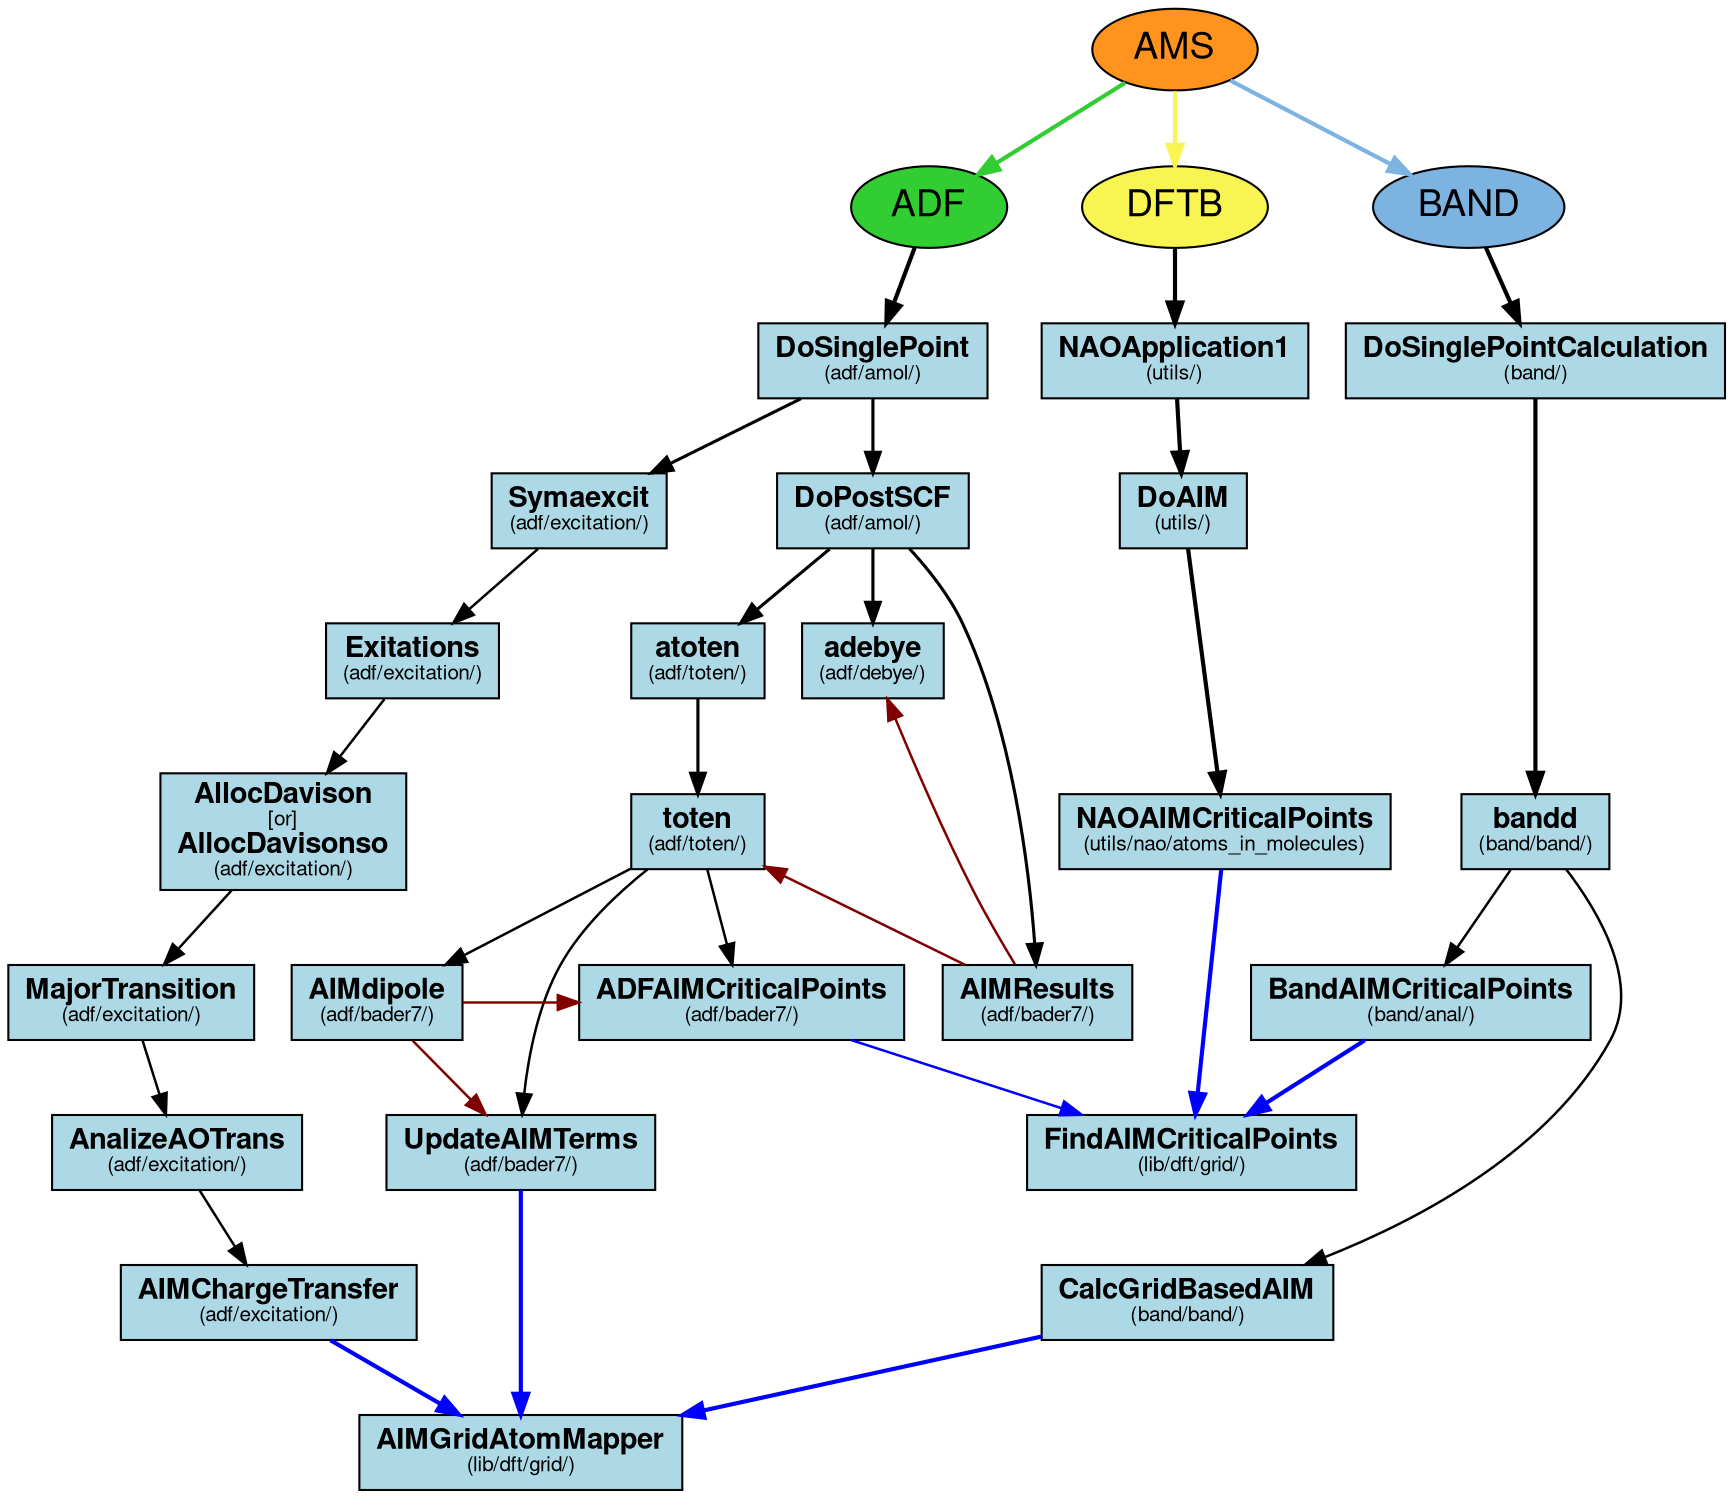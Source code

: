 digraph scmqtaimgraph {
  fontname="Helvetica,Arial,sans-serif"
  node [fontname="Helvetica,Arial,sans-serif"]
  edge [fontname="Helvetica,Arial,sans-serif"]
  //splines=curved
  rankdir=TB

  // Style for main node AMS (ADF, BAND, DFTB)
  "AMS" [shape=ellipse, style=filled, fillcolor="#ff931e", fontcolor="#000000", fontsize=18, fontweight=bold]
  "ADF" [shape=ellipse, style=filled, fillcolor="#32CD32", fontcolor="#000000", fontsize=18, fontweight=bold]
  "BAND" [shape=ellipse, style=filled, fillcolor="#7cb3e1", fontcolor="#000000", fontsize=18, fontweight=bold]
  "DFTB" [shape=ellipse, style=filled, fillcolor="#f8f552", fontcolor="#000000", fontsize=18, fontweight=bold]

  // Style for subroutines with bold names and smaller directory text
  node [shape=box, style=filled, fillcolor="#ADD8E6", fontcolor="#000000"]

  // Main nodes [ADF]
  "DoSinglePoint" [label=<<b>DoSinglePoint</b><br/><font point-size="10">(adf/amol/)</font>>]
  "DoPostSCF" [label=<<b>DoPostSCF</b><br/><font point-size="10">(adf/amol/)</font>>]
  "Symaexcit" [label=<<b>Symaexcit</b><br/><font point-size="10">(adf/excitation/)</font>>]
  
  // Main nodes [BAND and DFTB]
  "DoSinglePointCalculation" [label=<<b>DoSinglePointCalculation</b><br/><font point-size="10">(band/)</font>>]
  "NAOApplication1" [label=<<b>NAOApplication1</b><br/><font point-size="10">(utils/)</font>>]

  // Subroutines [BAND]
  "bandd" [label=<<b>bandd</b><br/><font point-size="10">(band/band/)</font>>]
  "CalcGridBasedAIM" [label=<<b>CalcGridBasedAIM</b><br/><font point-size="10">(band/band/)</font>>]
  "BandAIMCriticalPoints" [label=<<b>BandAIMCriticalPoints</b><br/><font point-size="10">(band/anal/)</font>>]

  // Subroutines [DFTB]
  "DoAIM" [label=<<b>DoAIM</b><br/><font point-size="10">(utils/)</font>>]
  "NAOAIMCriticalPoints" [label=<<b>NAOAIMCriticalPoints</b><br/><font point-size="10">(utils/nao/atoms_in_molecules)</font>>]

  // Main AIM Modules used by they three
  "FindAIMCriticalPoints" [label=<<b>FindAIMCriticalPoints</b><br/><font point-size="10">(lib/dft/grid/)</font>>]
  "AIMGridAtomMapper" [label=<<b>AIMGridAtomMapper</b><br/><font point-size="10">(lib/dft/grid/)</font>>]

  // Ground state calculations [ADF]
  "toten" [label=<<b>toten</b><br/><font point-size="10">(adf/toten/)</font>>]
  "atoten" [label=<<b>atoten</b><br/><font point-size="10">(adf/toten/)</font>>]
  "adebye" [label=<<b>adebye</b><br/><font point-size="10">(adf/debye/)</font>>]
  "ADFAIMCriticalPoints" [label=<<b>ADFAIMCriticalPoints</b><br/><font point-size="10">(adf/bader7/)</font>>]
  "UpdateAIMTerms" [label=<<b>UpdateAIMTerms</b><br/><font point-size="10">(adf/bader7/)</font>>]
  
  // Horizontal alignment for nodes
  //{rank=same; 
  //  "atoten" [label=<<b>atoten</b><br/><font point-size="10">(adf/toten/)</font>>]
  //  "adebye" [label=<<b>adebye</b><br/><font point-size="10">(adf/debye/)</font>>]
  //}
  //{rank=same; 
  //  "ADFAIMCriticalPoints" [label=<<b>ADFAIMCriticalPoints</b><br/><font point-size="10">(adf/bader7/)</font>>]
  //  "UpdateAIMTerms" [label=<<b>UpdateAIMTerms</b><br/><font point-size="10">(adf/bader7/)</font>>]
  //}

  "AIMdipole" [label=<<b>AIMdipole</b><br/><font point-size="10">(adf/bader7/)</font>>]
  // End of ADF
  "AIMResults" [label=<<b>AIMResults</b><br/><font point-size="10">(adf/bader7/)</font>>]

  // Excited state calculations [ADF]
  "Exitations" [label=<<b>Exitations</b><br/><font point-size="10">(adf/excitation/)</font>>]
  "AllocDavison" [label=<<b>AllocDavison</b><br/><font point-size="10">
[or]<br/></font><b>AllocDavisonso</b><br/><font point-size="10">(adf/excitation/)</font>>]
  "MajorTransition" [label=<<b>MajorTransition</b><br/><font point-size="10">(adf/excitation/)</font>>]
  "AnalizeAOTrans" [label=<<b>AnalizeAOTrans</b><br/><font point-size="10">(adf/excitation/)</font>>]
  "AIMChargeTransfer" [label=<<b>AIMChargeTransfer</b><br/><font point-size="10">(adf/excitation/)</font>>]

  //

  // Main AMS structure
  "AMS" -> "ADF" [color="#32CD32", penwidth=2]
  "AMS" -> "BAND" [color="#7cb3e1", penwidth=2]
  "AMS" -> "DFTB" [color="#f8f552", penwidth=2]

  // Graph structure [ADF]
  "ADF" -> "DoSinglePoint" [color="#000000", penwidth=2]
  "DoSinglePoint" -> "DoPostSCF" [color="#000000", penwidth=1.5]
  "DoSinglePoint" -> "Symaexcit" [color="#000000", penwidth=1.5]

  "DoPostSCF" -> "atoten" [color="#000000", penwidth=1.5]
  "DoPostSCF" -> "adebye" [color="#000000", penwidth=1.5]
  "DoPostSCF" -> "AIMResults" [color="#000000", penwidth=1.5]

  "atoten" -> "toten" [color="#000000", penwidth=1.5]

  // Connections to horizontally aligned nodes with downward then upward arrows
  "toten" -> "ADFAIMCriticalPoints" [color="#000000", penwidth=1.2]
  "toten" -> "UpdateAIMTerms" [color="#000000", penwidth=1.2]
  "toten" -> "AIMdipole" [color="#000000", penwidth=1.2]

  // Additional connections to AIMResults
  //"adebye" -> "AIMResults" [color="#800000", penwidth=1.2, constraint=false, dir=back]
  "adebye" -> "AIMResults" [color="#800000", penwidth=1.2, dir=back]
  "toten" -> "AIMResults" [color="#800000", penwidth=1.2, dir=back]

  "ADFAIMCriticalPoints" -> "FindAIMCriticalPoints" [color="#0000ff", penwidth=1.2]

  // Connections among horizontal nodes
  "ADFAIMCriticalPoints" -> "AIMdipole" [color="#800000", penwidth=1.2, constraint=false, dir=back]
  "UpdateAIMTerms" -> "AIMdipole" [color="#800000", penwidth=1.2, constraint=false, dir=back]

  "Symaexcit" -> "Exitations" [color="#000000", penwidth=1.2]
  "Exitations" -> "AllocDavison" [color="#000000", penwidth=1.2]
  "AllocDavison" -> "MajorTransition" [color="#000000", penwidth=1.2]
  "MajorTransition" -> "AnalizeAOTrans" [color="#000000", penwidth=1.2]
  "AnalizeAOTrans" -> "AIMChargeTransfer" [color="#000000", penwidth=1.2]

  // Main graph structure with adjusted arrows
  "BAND" -> "DoSinglePointCalculation" [color="#000000", penwidth=2]
  "DoSinglePointCalculation" -> "bandd" [color="#000000", penwidth=2]

  "bandd" -> "CalcGridBasedAIM" [color="#000000", penwidth=1.2]
  "bandd" -> "BandAIMCriticalPoints" [color="#000000", penwidth=1.2]

  "BandAIMCriticalPoints" -> "FindAIMCriticalPoints" [color="#0000ff", penwidth=2]

  // Grid map
  "CalcGridBasedAIM" -> "AIMGridAtomMapper" [color="#0000ff", penwidth=2]
  "UpdateAIMTerms" -> "AIMGridAtomMapper" [color="#0000ff", penwidth=2]
  "AIMChargeTransfer" -> "AIMGridAtomMapper" [color="#0000ff", penwidth=2]
  
  // Graph [DFTB]
  "DFTB" -> "NAOApplication1" [color="#000000", penwidth=2]
  "NAOApplication1" -> "DoAIM" [color="#000000", penwidth=2]

  "DoAIM" -> "NAOAIMCriticalPoints" [color="#000000", penwidth=2]
  "NAOAIMCriticalPoints" -> "FindAIMCriticalPoints" [color="#0000ff", penwidth=2]

}
